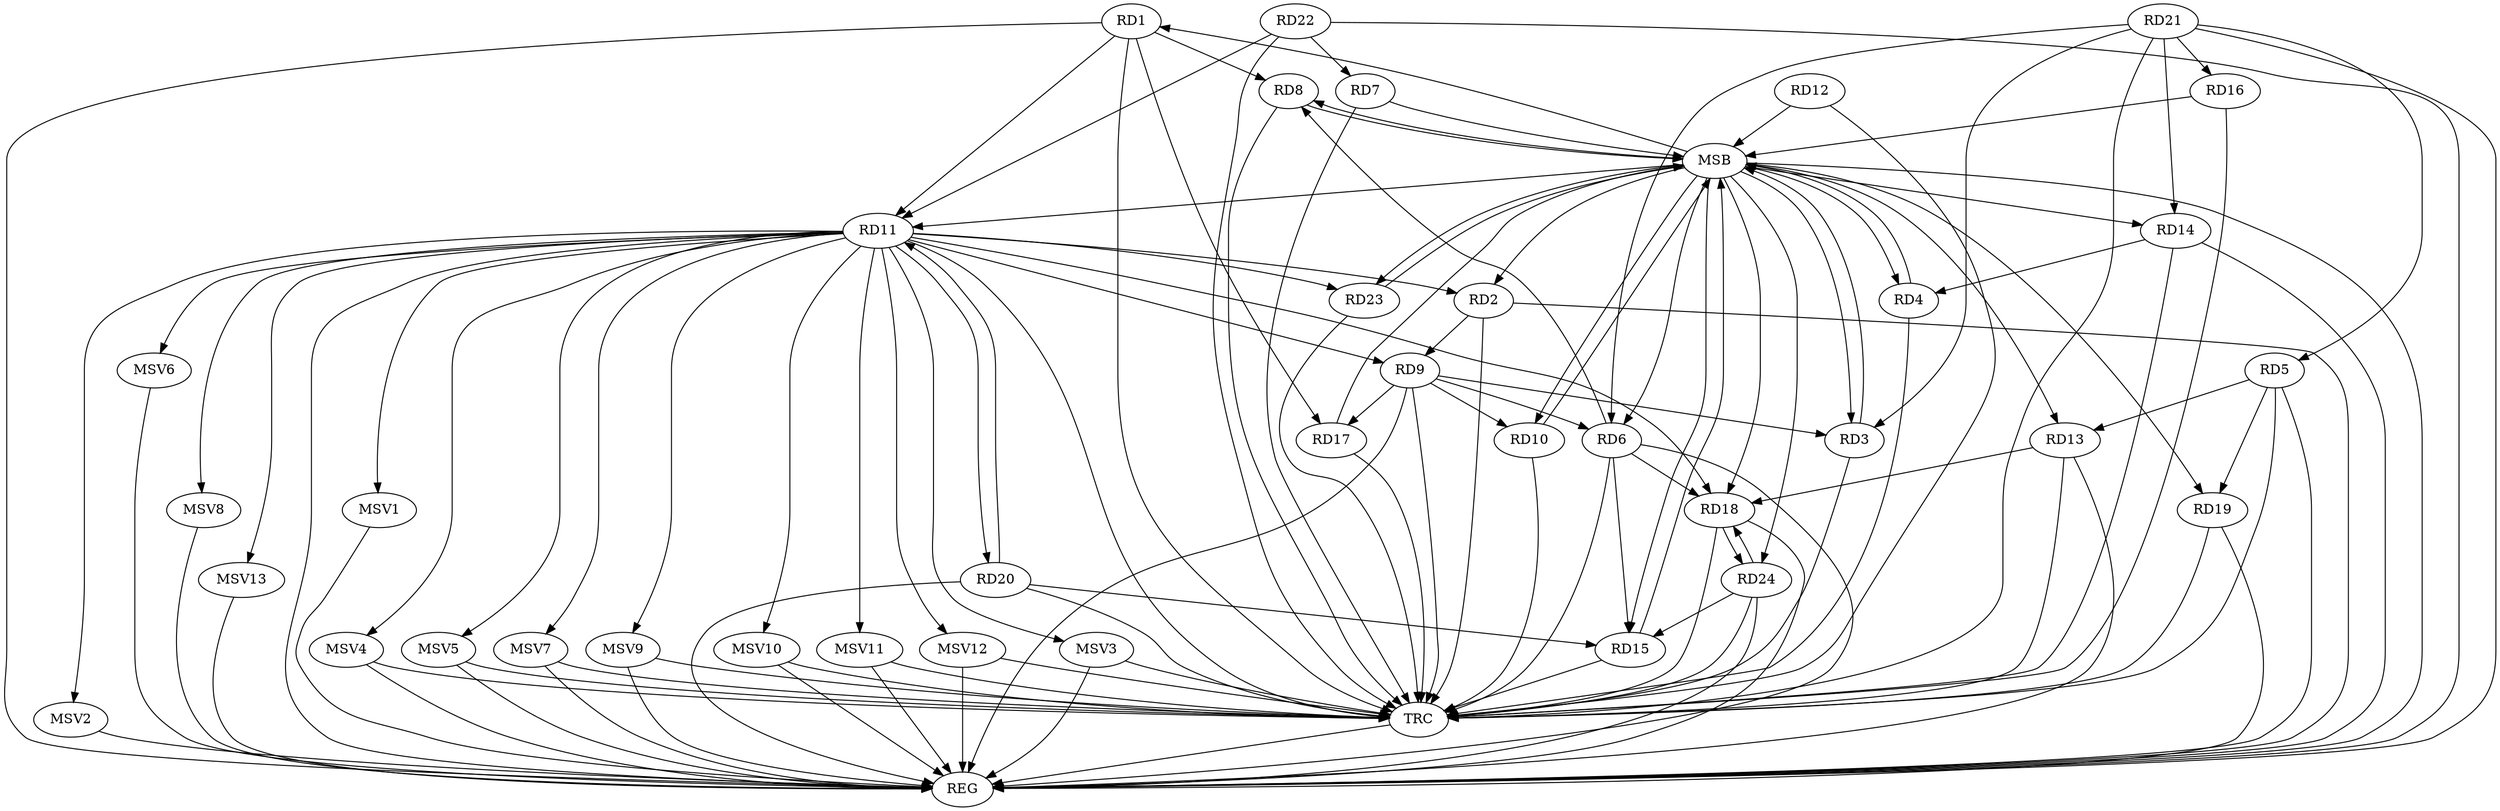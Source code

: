 strict digraph G {
  RD1 [ label="RD1" ];
  RD2 [ label="RD2" ];
  RD3 [ label="RD3" ];
  RD4 [ label="RD4" ];
  RD5 [ label="RD5" ];
  RD6 [ label="RD6" ];
  RD7 [ label="RD7" ];
  RD8 [ label="RD8" ];
  RD9 [ label="RD9" ];
  RD10 [ label="RD10" ];
  RD11 [ label="RD11" ];
  RD12 [ label="RD12" ];
  RD13 [ label="RD13" ];
  RD14 [ label="RD14" ];
  RD15 [ label="RD15" ];
  RD16 [ label="RD16" ];
  RD17 [ label="RD17" ];
  RD18 [ label="RD18" ];
  RD19 [ label="RD19" ];
  RD20 [ label="RD20" ];
  RD21 [ label="RD21" ];
  RD22 [ label="RD22" ];
  RD23 [ label="RD23" ];
  RD24 [ label="RD24" ];
  REG [ label="REG" ];
  MSB [ label="MSB" ];
  TRC [ label="TRC" ];
  MSV1 [ label="MSV1" ];
  MSV2 [ label="MSV2" ];
  MSV3 [ label="MSV3" ];
  MSV4 [ label="MSV4" ];
  MSV5 [ label="MSV5" ];
  MSV6 [ label="MSV6" ];
  MSV7 [ label="MSV7" ];
  MSV8 [ label="MSV8" ];
  MSV9 [ label="MSV9" ];
  MSV10 [ label="MSV10" ];
  MSV11 [ label="MSV11" ];
  MSV12 [ label="MSV12" ];
  MSV13 [ label="MSV13" ];
  RD1 -> RD8;
  RD1 -> RD11;
  RD1 -> RD17;
  RD2 -> RD9;
  RD11 -> RD2;
  RD9 -> RD3;
  RD21 -> RD3;
  RD14 -> RD4;
  RD5 -> RD13;
  RD5 -> RD19;
  RD21 -> RD5;
  RD6 -> RD8;
  RD9 -> RD6;
  RD6 -> RD15;
  RD6 -> RD18;
  RD21 -> RD6;
  RD22 -> RD7;
  RD9 -> RD10;
  RD11 -> RD9;
  RD9 -> RD17;
  RD11 -> RD18;
  RD11 -> RD20;
  RD20 -> RD11;
  RD22 -> RD11;
  RD11 -> RD23;
  RD13 -> RD18;
  RD21 -> RD14;
  RD20 -> RD15;
  RD24 -> RD15;
  RD21 -> RD16;
  RD18 -> RD24;
  RD24 -> RD18;
  RD1 -> REG;
  RD2 -> REG;
  RD5 -> REG;
  RD6 -> REG;
  RD9 -> REG;
  RD11 -> REG;
  RD13 -> REG;
  RD14 -> REG;
  RD18 -> REG;
  RD19 -> REG;
  RD20 -> REG;
  RD21 -> REG;
  RD22 -> REG;
  RD24 -> REG;
  RD3 -> MSB;
  MSB -> RD4;
  MSB -> REG;
  RD4 -> MSB;
  MSB -> RD8;
  MSB -> RD11;
  MSB -> RD13;
  MSB -> RD23;
  RD7 -> MSB;
  MSB -> RD24;
  RD8 -> MSB;
  MSB -> RD15;
  RD10 -> MSB;
  MSB -> RD3;
  MSB -> RD14;
  RD12 -> MSB;
  RD15 -> MSB;
  MSB -> RD18;
  MSB -> RD19;
  RD16 -> MSB;
  MSB -> RD1;
  MSB -> RD2;
  RD17 -> MSB;
  MSB -> RD6;
  MSB -> RD10;
  RD23 -> MSB;
  RD1 -> TRC;
  RD2 -> TRC;
  RD3 -> TRC;
  RD4 -> TRC;
  RD5 -> TRC;
  RD6 -> TRC;
  RD7 -> TRC;
  RD8 -> TRC;
  RD9 -> TRC;
  RD10 -> TRC;
  RD11 -> TRC;
  RD12 -> TRC;
  RD13 -> TRC;
  RD14 -> TRC;
  RD15 -> TRC;
  RD16 -> TRC;
  RD17 -> TRC;
  RD18 -> TRC;
  RD19 -> TRC;
  RD20 -> TRC;
  RD21 -> TRC;
  RD22 -> TRC;
  RD23 -> TRC;
  RD24 -> TRC;
  TRC -> REG;
  RD11 -> MSV1;
  RD11 -> MSV2;
  MSV1 -> REG;
  MSV2 -> REG;
  RD11 -> MSV3;
  MSV3 -> REG;
  MSV3 -> TRC;
  RD11 -> MSV4;
  RD11 -> MSV5;
  MSV4 -> REG;
  MSV4 -> TRC;
  MSV5 -> REG;
  MSV5 -> TRC;
  RD11 -> MSV6;
  MSV6 -> REG;
  RD11 -> MSV7;
  RD11 -> MSV8;
  MSV7 -> REG;
  MSV7 -> TRC;
  MSV8 -> REG;
  RD11 -> MSV9;
  MSV9 -> REG;
  MSV9 -> TRC;
  RD11 -> MSV10;
  RD11 -> MSV11;
  RD11 -> MSV12;
  MSV10 -> REG;
  MSV10 -> TRC;
  MSV11 -> REG;
  MSV11 -> TRC;
  MSV12 -> REG;
  MSV12 -> TRC;
  RD11 -> MSV13;
  MSV13 -> REG;
}

